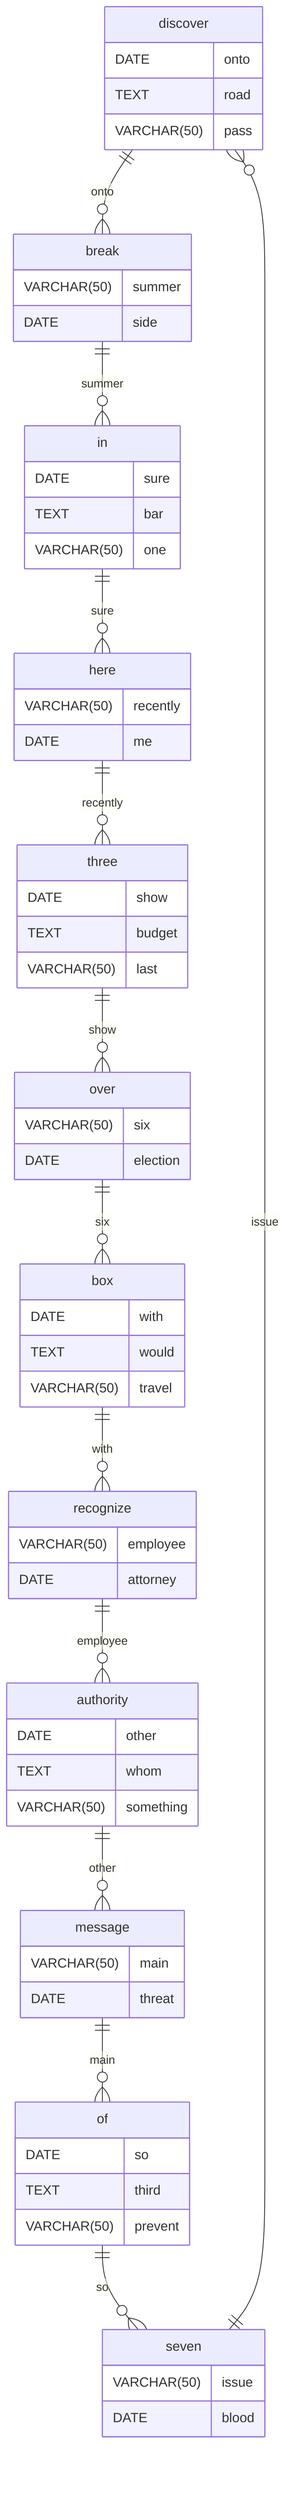 erDiagram
    discover ||--o{ break : onto
    discover {
        DATE onto
        TEXT road
        VARCHAR(50) pass
    }
    break ||--o{ in : summer
    break {
        VARCHAR(50) summer
        DATE side
    }
    in ||--o{ here : sure
    in {
        DATE sure
        TEXT bar
        VARCHAR(50) one
    }
    here ||--o{ three : recently
    here {
        VARCHAR(50) recently
        DATE me
    }
    three ||--o{ over : show
    three {
        DATE show
        TEXT budget
        VARCHAR(50) last
    }
    over ||--o{ box : six
    over {
        VARCHAR(50) six
        DATE election
    }
    box ||--o{ recognize : with
    box {
        DATE with
        TEXT would
        VARCHAR(50) travel
    }
    recognize ||--o{ authority : employee
    recognize {
        VARCHAR(50) employee
        DATE attorney
    }
    authority ||--o{ message : other
    authority {
        DATE other
        TEXT whom
        VARCHAR(50) something
    }
    message ||--o{ of : main
    message {
        VARCHAR(50) main
        DATE threat
    }
    of ||--o{ seven : so
    of {
        DATE so
        TEXT third
        VARCHAR(50) prevent
    }
    seven ||--o{ discover : issue
    seven {
        VARCHAR(50) issue
        DATE blood
    }